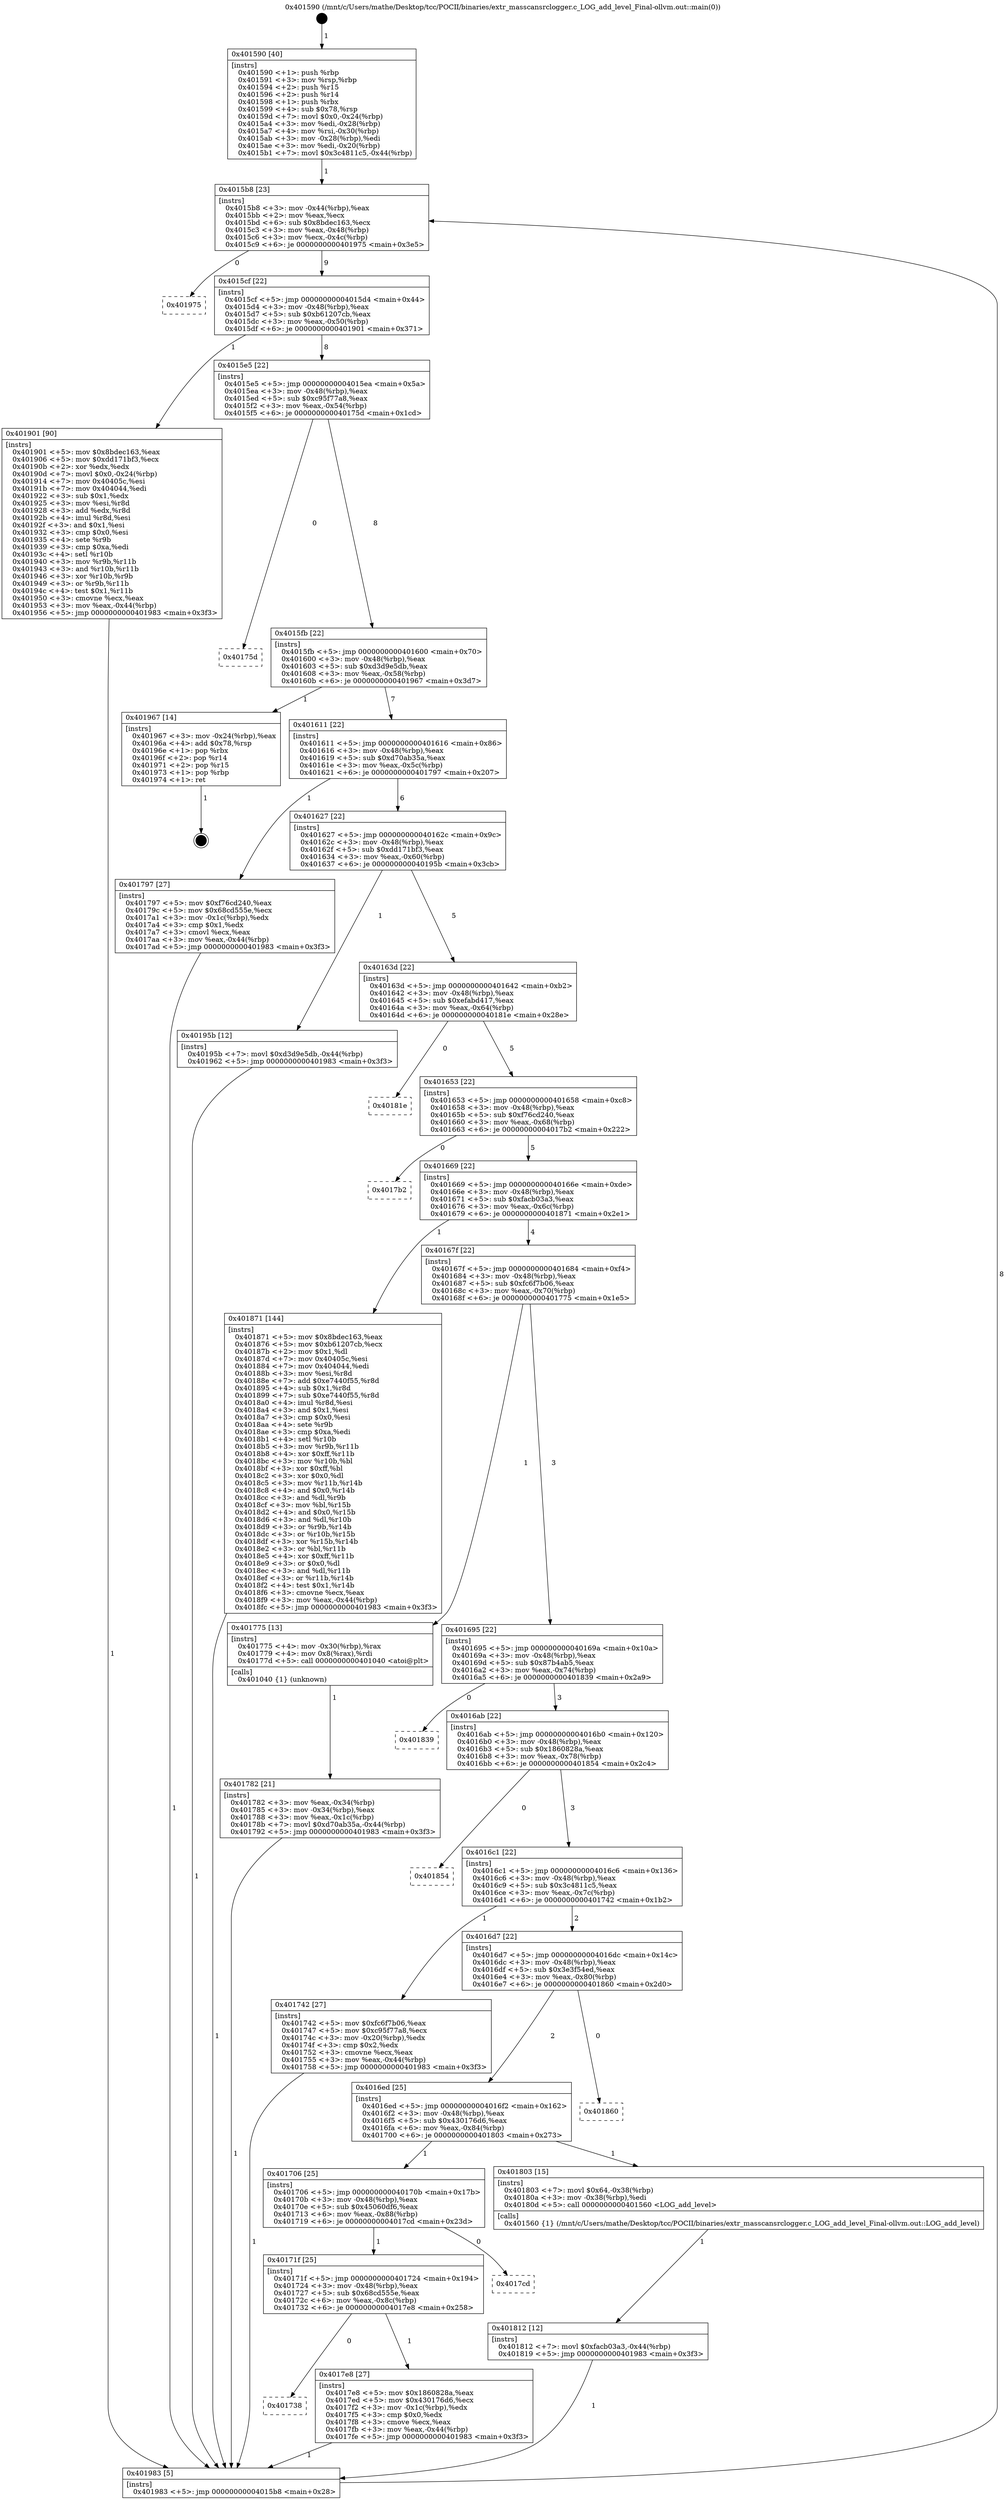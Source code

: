 digraph "0x401590" {
  label = "0x401590 (/mnt/c/Users/mathe/Desktop/tcc/POCII/binaries/extr_masscansrclogger.c_LOG_add_level_Final-ollvm.out::main(0))"
  labelloc = "t"
  node[shape=record]

  Entry [label="",width=0.3,height=0.3,shape=circle,fillcolor=black,style=filled]
  "0x4015b8" [label="{
     0x4015b8 [23]\l
     | [instrs]\l
     &nbsp;&nbsp;0x4015b8 \<+3\>: mov -0x44(%rbp),%eax\l
     &nbsp;&nbsp;0x4015bb \<+2\>: mov %eax,%ecx\l
     &nbsp;&nbsp;0x4015bd \<+6\>: sub $0x8bdec163,%ecx\l
     &nbsp;&nbsp;0x4015c3 \<+3\>: mov %eax,-0x48(%rbp)\l
     &nbsp;&nbsp;0x4015c6 \<+3\>: mov %ecx,-0x4c(%rbp)\l
     &nbsp;&nbsp;0x4015c9 \<+6\>: je 0000000000401975 \<main+0x3e5\>\l
  }"]
  "0x401975" [label="{
     0x401975\l
  }", style=dashed]
  "0x4015cf" [label="{
     0x4015cf [22]\l
     | [instrs]\l
     &nbsp;&nbsp;0x4015cf \<+5\>: jmp 00000000004015d4 \<main+0x44\>\l
     &nbsp;&nbsp;0x4015d4 \<+3\>: mov -0x48(%rbp),%eax\l
     &nbsp;&nbsp;0x4015d7 \<+5\>: sub $0xb61207cb,%eax\l
     &nbsp;&nbsp;0x4015dc \<+3\>: mov %eax,-0x50(%rbp)\l
     &nbsp;&nbsp;0x4015df \<+6\>: je 0000000000401901 \<main+0x371\>\l
  }"]
  Exit [label="",width=0.3,height=0.3,shape=circle,fillcolor=black,style=filled,peripheries=2]
  "0x401901" [label="{
     0x401901 [90]\l
     | [instrs]\l
     &nbsp;&nbsp;0x401901 \<+5\>: mov $0x8bdec163,%eax\l
     &nbsp;&nbsp;0x401906 \<+5\>: mov $0xdd171bf3,%ecx\l
     &nbsp;&nbsp;0x40190b \<+2\>: xor %edx,%edx\l
     &nbsp;&nbsp;0x40190d \<+7\>: movl $0x0,-0x24(%rbp)\l
     &nbsp;&nbsp;0x401914 \<+7\>: mov 0x40405c,%esi\l
     &nbsp;&nbsp;0x40191b \<+7\>: mov 0x404044,%edi\l
     &nbsp;&nbsp;0x401922 \<+3\>: sub $0x1,%edx\l
     &nbsp;&nbsp;0x401925 \<+3\>: mov %esi,%r8d\l
     &nbsp;&nbsp;0x401928 \<+3\>: add %edx,%r8d\l
     &nbsp;&nbsp;0x40192b \<+4\>: imul %r8d,%esi\l
     &nbsp;&nbsp;0x40192f \<+3\>: and $0x1,%esi\l
     &nbsp;&nbsp;0x401932 \<+3\>: cmp $0x0,%esi\l
     &nbsp;&nbsp;0x401935 \<+4\>: sete %r9b\l
     &nbsp;&nbsp;0x401939 \<+3\>: cmp $0xa,%edi\l
     &nbsp;&nbsp;0x40193c \<+4\>: setl %r10b\l
     &nbsp;&nbsp;0x401940 \<+3\>: mov %r9b,%r11b\l
     &nbsp;&nbsp;0x401943 \<+3\>: and %r10b,%r11b\l
     &nbsp;&nbsp;0x401946 \<+3\>: xor %r10b,%r9b\l
     &nbsp;&nbsp;0x401949 \<+3\>: or %r9b,%r11b\l
     &nbsp;&nbsp;0x40194c \<+4\>: test $0x1,%r11b\l
     &nbsp;&nbsp;0x401950 \<+3\>: cmovne %ecx,%eax\l
     &nbsp;&nbsp;0x401953 \<+3\>: mov %eax,-0x44(%rbp)\l
     &nbsp;&nbsp;0x401956 \<+5\>: jmp 0000000000401983 \<main+0x3f3\>\l
  }"]
  "0x4015e5" [label="{
     0x4015e5 [22]\l
     | [instrs]\l
     &nbsp;&nbsp;0x4015e5 \<+5\>: jmp 00000000004015ea \<main+0x5a\>\l
     &nbsp;&nbsp;0x4015ea \<+3\>: mov -0x48(%rbp),%eax\l
     &nbsp;&nbsp;0x4015ed \<+5\>: sub $0xc95f77a8,%eax\l
     &nbsp;&nbsp;0x4015f2 \<+3\>: mov %eax,-0x54(%rbp)\l
     &nbsp;&nbsp;0x4015f5 \<+6\>: je 000000000040175d \<main+0x1cd\>\l
  }"]
  "0x401812" [label="{
     0x401812 [12]\l
     | [instrs]\l
     &nbsp;&nbsp;0x401812 \<+7\>: movl $0xfacb03a3,-0x44(%rbp)\l
     &nbsp;&nbsp;0x401819 \<+5\>: jmp 0000000000401983 \<main+0x3f3\>\l
  }"]
  "0x40175d" [label="{
     0x40175d\l
  }", style=dashed]
  "0x4015fb" [label="{
     0x4015fb [22]\l
     | [instrs]\l
     &nbsp;&nbsp;0x4015fb \<+5\>: jmp 0000000000401600 \<main+0x70\>\l
     &nbsp;&nbsp;0x401600 \<+3\>: mov -0x48(%rbp),%eax\l
     &nbsp;&nbsp;0x401603 \<+5\>: sub $0xd3d9e5db,%eax\l
     &nbsp;&nbsp;0x401608 \<+3\>: mov %eax,-0x58(%rbp)\l
     &nbsp;&nbsp;0x40160b \<+6\>: je 0000000000401967 \<main+0x3d7\>\l
  }"]
  "0x401738" [label="{
     0x401738\l
  }", style=dashed]
  "0x401967" [label="{
     0x401967 [14]\l
     | [instrs]\l
     &nbsp;&nbsp;0x401967 \<+3\>: mov -0x24(%rbp),%eax\l
     &nbsp;&nbsp;0x40196a \<+4\>: add $0x78,%rsp\l
     &nbsp;&nbsp;0x40196e \<+1\>: pop %rbx\l
     &nbsp;&nbsp;0x40196f \<+2\>: pop %r14\l
     &nbsp;&nbsp;0x401971 \<+2\>: pop %r15\l
     &nbsp;&nbsp;0x401973 \<+1\>: pop %rbp\l
     &nbsp;&nbsp;0x401974 \<+1\>: ret\l
  }"]
  "0x401611" [label="{
     0x401611 [22]\l
     | [instrs]\l
     &nbsp;&nbsp;0x401611 \<+5\>: jmp 0000000000401616 \<main+0x86\>\l
     &nbsp;&nbsp;0x401616 \<+3\>: mov -0x48(%rbp),%eax\l
     &nbsp;&nbsp;0x401619 \<+5\>: sub $0xd70ab35a,%eax\l
     &nbsp;&nbsp;0x40161e \<+3\>: mov %eax,-0x5c(%rbp)\l
     &nbsp;&nbsp;0x401621 \<+6\>: je 0000000000401797 \<main+0x207\>\l
  }"]
  "0x4017e8" [label="{
     0x4017e8 [27]\l
     | [instrs]\l
     &nbsp;&nbsp;0x4017e8 \<+5\>: mov $0x1860828a,%eax\l
     &nbsp;&nbsp;0x4017ed \<+5\>: mov $0x430176d6,%ecx\l
     &nbsp;&nbsp;0x4017f2 \<+3\>: mov -0x1c(%rbp),%edx\l
     &nbsp;&nbsp;0x4017f5 \<+3\>: cmp $0x0,%edx\l
     &nbsp;&nbsp;0x4017f8 \<+3\>: cmove %ecx,%eax\l
     &nbsp;&nbsp;0x4017fb \<+3\>: mov %eax,-0x44(%rbp)\l
     &nbsp;&nbsp;0x4017fe \<+5\>: jmp 0000000000401983 \<main+0x3f3\>\l
  }"]
  "0x401797" [label="{
     0x401797 [27]\l
     | [instrs]\l
     &nbsp;&nbsp;0x401797 \<+5\>: mov $0xf76cd240,%eax\l
     &nbsp;&nbsp;0x40179c \<+5\>: mov $0x68cd555e,%ecx\l
     &nbsp;&nbsp;0x4017a1 \<+3\>: mov -0x1c(%rbp),%edx\l
     &nbsp;&nbsp;0x4017a4 \<+3\>: cmp $0x1,%edx\l
     &nbsp;&nbsp;0x4017a7 \<+3\>: cmovl %ecx,%eax\l
     &nbsp;&nbsp;0x4017aa \<+3\>: mov %eax,-0x44(%rbp)\l
     &nbsp;&nbsp;0x4017ad \<+5\>: jmp 0000000000401983 \<main+0x3f3\>\l
  }"]
  "0x401627" [label="{
     0x401627 [22]\l
     | [instrs]\l
     &nbsp;&nbsp;0x401627 \<+5\>: jmp 000000000040162c \<main+0x9c\>\l
     &nbsp;&nbsp;0x40162c \<+3\>: mov -0x48(%rbp),%eax\l
     &nbsp;&nbsp;0x40162f \<+5\>: sub $0xdd171bf3,%eax\l
     &nbsp;&nbsp;0x401634 \<+3\>: mov %eax,-0x60(%rbp)\l
     &nbsp;&nbsp;0x401637 \<+6\>: je 000000000040195b \<main+0x3cb\>\l
  }"]
  "0x40171f" [label="{
     0x40171f [25]\l
     | [instrs]\l
     &nbsp;&nbsp;0x40171f \<+5\>: jmp 0000000000401724 \<main+0x194\>\l
     &nbsp;&nbsp;0x401724 \<+3\>: mov -0x48(%rbp),%eax\l
     &nbsp;&nbsp;0x401727 \<+5\>: sub $0x68cd555e,%eax\l
     &nbsp;&nbsp;0x40172c \<+6\>: mov %eax,-0x8c(%rbp)\l
     &nbsp;&nbsp;0x401732 \<+6\>: je 00000000004017e8 \<main+0x258\>\l
  }"]
  "0x40195b" [label="{
     0x40195b [12]\l
     | [instrs]\l
     &nbsp;&nbsp;0x40195b \<+7\>: movl $0xd3d9e5db,-0x44(%rbp)\l
     &nbsp;&nbsp;0x401962 \<+5\>: jmp 0000000000401983 \<main+0x3f3\>\l
  }"]
  "0x40163d" [label="{
     0x40163d [22]\l
     | [instrs]\l
     &nbsp;&nbsp;0x40163d \<+5\>: jmp 0000000000401642 \<main+0xb2\>\l
     &nbsp;&nbsp;0x401642 \<+3\>: mov -0x48(%rbp),%eax\l
     &nbsp;&nbsp;0x401645 \<+5\>: sub $0xefabd417,%eax\l
     &nbsp;&nbsp;0x40164a \<+3\>: mov %eax,-0x64(%rbp)\l
     &nbsp;&nbsp;0x40164d \<+6\>: je 000000000040181e \<main+0x28e\>\l
  }"]
  "0x4017cd" [label="{
     0x4017cd\l
  }", style=dashed]
  "0x40181e" [label="{
     0x40181e\l
  }", style=dashed]
  "0x401653" [label="{
     0x401653 [22]\l
     | [instrs]\l
     &nbsp;&nbsp;0x401653 \<+5\>: jmp 0000000000401658 \<main+0xc8\>\l
     &nbsp;&nbsp;0x401658 \<+3\>: mov -0x48(%rbp),%eax\l
     &nbsp;&nbsp;0x40165b \<+5\>: sub $0xf76cd240,%eax\l
     &nbsp;&nbsp;0x401660 \<+3\>: mov %eax,-0x68(%rbp)\l
     &nbsp;&nbsp;0x401663 \<+6\>: je 00000000004017b2 \<main+0x222\>\l
  }"]
  "0x401706" [label="{
     0x401706 [25]\l
     | [instrs]\l
     &nbsp;&nbsp;0x401706 \<+5\>: jmp 000000000040170b \<main+0x17b\>\l
     &nbsp;&nbsp;0x40170b \<+3\>: mov -0x48(%rbp),%eax\l
     &nbsp;&nbsp;0x40170e \<+5\>: sub $0x45060df6,%eax\l
     &nbsp;&nbsp;0x401713 \<+6\>: mov %eax,-0x88(%rbp)\l
     &nbsp;&nbsp;0x401719 \<+6\>: je 00000000004017cd \<main+0x23d\>\l
  }"]
  "0x4017b2" [label="{
     0x4017b2\l
  }", style=dashed]
  "0x401669" [label="{
     0x401669 [22]\l
     | [instrs]\l
     &nbsp;&nbsp;0x401669 \<+5\>: jmp 000000000040166e \<main+0xde\>\l
     &nbsp;&nbsp;0x40166e \<+3\>: mov -0x48(%rbp),%eax\l
     &nbsp;&nbsp;0x401671 \<+5\>: sub $0xfacb03a3,%eax\l
     &nbsp;&nbsp;0x401676 \<+3\>: mov %eax,-0x6c(%rbp)\l
     &nbsp;&nbsp;0x401679 \<+6\>: je 0000000000401871 \<main+0x2e1\>\l
  }"]
  "0x401803" [label="{
     0x401803 [15]\l
     | [instrs]\l
     &nbsp;&nbsp;0x401803 \<+7\>: movl $0x64,-0x38(%rbp)\l
     &nbsp;&nbsp;0x40180a \<+3\>: mov -0x38(%rbp),%edi\l
     &nbsp;&nbsp;0x40180d \<+5\>: call 0000000000401560 \<LOG_add_level\>\l
     | [calls]\l
     &nbsp;&nbsp;0x401560 \{1\} (/mnt/c/Users/mathe/Desktop/tcc/POCII/binaries/extr_masscansrclogger.c_LOG_add_level_Final-ollvm.out::LOG_add_level)\l
  }"]
  "0x401871" [label="{
     0x401871 [144]\l
     | [instrs]\l
     &nbsp;&nbsp;0x401871 \<+5\>: mov $0x8bdec163,%eax\l
     &nbsp;&nbsp;0x401876 \<+5\>: mov $0xb61207cb,%ecx\l
     &nbsp;&nbsp;0x40187b \<+2\>: mov $0x1,%dl\l
     &nbsp;&nbsp;0x40187d \<+7\>: mov 0x40405c,%esi\l
     &nbsp;&nbsp;0x401884 \<+7\>: mov 0x404044,%edi\l
     &nbsp;&nbsp;0x40188b \<+3\>: mov %esi,%r8d\l
     &nbsp;&nbsp;0x40188e \<+7\>: add $0xe7440f55,%r8d\l
     &nbsp;&nbsp;0x401895 \<+4\>: sub $0x1,%r8d\l
     &nbsp;&nbsp;0x401899 \<+7\>: sub $0xe7440f55,%r8d\l
     &nbsp;&nbsp;0x4018a0 \<+4\>: imul %r8d,%esi\l
     &nbsp;&nbsp;0x4018a4 \<+3\>: and $0x1,%esi\l
     &nbsp;&nbsp;0x4018a7 \<+3\>: cmp $0x0,%esi\l
     &nbsp;&nbsp;0x4018aa \<+4\>: sete %r9b\l
     &nbsp;&nbsp;0x4018ae \<+3\>: cmp $0xa,%edi\l
     &nbsp;&nbsp;0x4018b1 \<+4\>: setl %r10b\l
     &nbsp;&nbsp;0x4018b5 \<+3\>: mov %r9b,%r11b\l
     &nbsp;&nbsp;0x4018b8 \<+4\>: xor $0xff,%r11b\l
     &nbsp;&nbsp;0x4018bc \<+3\>: mov %r10b,%bl\l
     &nbsp;&nbsp;0x4018bf \<+3\>: xor $0xff,%bl\l
     &nbsp;&nbsp;0x4018c2 \<+3\>: xor $0x0,%dl\l
     &nbsp;&nbsp;0x4018c5 \<+3\>: mov %r11b,%r14b\l
     &nbsp;&nbsp;0x4018c8 \<+4\>: and $0x0,%r14b\l
     &nbsp;&nbsp;0x4018cc \<+3\>: and %dl,%r9b\l
     &nbsp;&nbsp;0x4018cf \<+3\>: mov %bl,%r15b\l
     &nbsp;&nbsp;0x4018d2 \<+4\>: and $0x0,%r15b\l
     &nbsp;&nbsp;0x4018d6 \<+3\>: and %dl,%r10b\l
     &nbsp;&nbsp;0x4018d9 \<+3\>: or %r9b,%r14b\l
     &nbsp;&nbsp;0x4018dc \<+3\>: or %r10b,%r15b\l
     &nbsp;&nbsp;0x4018df \<+3\>: xor %r15b,%r14b\l
     &nbsp;&nbsp;0x4018e2 \<+3\>: or %bl,%r11b\l
     &nbsp;&nbsp;0x4018e5 \<+4\>: xor $0xff,%r11b\l
     &nbsp;&nbsp;0x4018e9 \<+3\>: or $0x0,%dl\l
     &nbsp;&nbsp;0x4018ec \<+3\>: and %dl,%r11b\l
     &nbsp;&nbsp;0x4018ef \<+3\>: or %r11b,%r14b\l
     &nbsp;&nbsp;0x4018f2 \<+4\>: test $0x1,%r14b\l
     &nbsp;&nbsp;0x4018f6 \<+3\>: cmovne %ecx,%eax\l
     &nbsp;&nbsp;0x4018f9 \<+3\>: mov %eax,-0x44(%rbp)\l
     &nbsp;&nbsp;0x4018fc \<+5\>: jmp 0000000000401983 \<main+0x3f3\>\l
  }"]
  "0x40167f" [label="{
     0x40167f [22]\l
     | [instrs]\l
     &nbsp;&nbsp;0x40167f \<+5\>: jmp 0000000000401684 \<main+0xf4\>\l
     &nbsp;&nbsp;0x401684 \<+3\>: mov -0x48(%rbp),%eax\l
     &nbsp;&nbsp;0x401687 \<+5\>: sub $0xfc6f7b06,%eax\l
     &nbsp;&nbsp;0x40168c \<+3\>: mov %eax,-0x70(%rbp)\l
     &nbsp;&nbsp;0x40168f \<+6\>: je 0000000000401775 \<main+0x1e5\>\l
  }"]
  "0x4016ed" [label="{
     0x4016ed [25]\l
     | [instrs]\l
     &nbsp;&nbsp;0x4016ed \<+5\>: jmp 00000000004016f2 \<main+0x162\>\l
     &nbsp;&nbsp;0x4016f2 \<+3\>: mov -0x48(%rbp),%eax\l
     &nbsp;&nbsp;0x4016f5 \<+5\>: sub $0x430176d6,%eax\l
     &nbsp;&nbsp;0x4016fa \<+6\>: mov %eax,-0x84(%rbp)\l
     &nbsp;&nbsp;0x401700 \<+6\>: je 0000000000401803 \<main+0x273\>\l
  }"]
  "0x401775" [label="{
     0x401775 [13]\l
     | [instrs]\l
     &nbsp;&nbsp;0x401775 \<+4\>: mov -0x30(%rbp),%rax\l
     &nbsp;&nbsp;0x401779 \<+4\>: mov 0x8(%rax),%rdi\l
     &nbsp;&nbsp;0x40177d \<+5\>: call 0000000000401040 \<atoi@plt\>\l
     | [calls]\l
     &nbsp;&nbsp;0x401040 \{1\} (unknown)\l
  }"]
  "0x401695" [label="{
     0x401695 [22]\l
     | [instrs]\l
     &nbsp;&nbsp;0x401695 \<+5\>: jmp 000000000040169a \<main+0x10a\>\l
     &nbsp;&nbsp;0x40169a \<+3\>: mov -0x48(%rbp),%eax\l
     &nbsp;&nbsp;0x40169d \<+5\>: sub $0x87b4ab5,%eax\l
     &nbsp;&nbsp;0x4016a2 \<+3\>: mov %eax,-0x74(%rbp)\l
     &nbsp;&nbsp;0x4016a5 \<+6\>: je 0000000000401839 \<main+0x2a9\>\l
  }"]
  "0x401860" [label="{
     0x401860\l
  }", style=dashed]
  "0x401839" [label="{
     0x401839\l
  }", style=dashed]
  "0x4016ab" [label="{
     0x4016ab [22]\l
     | [instrs]\l
     &nbsp;&nbsp;0x4016ab \<+5\>: jmp 00000000004016b0 \<main+0x120\>\l
     &nbsp;&nbsp;0x4016b0 \<+3\>: mov -0x48(%rbp),%eax\l
     &nbsp;&nbsp;0x4016b3 \<+5\>: sub $0x1860828a,%eax\l
     &nbsp;&nbsp;0x4016b8 \<+3\>: mov %eax,-0x78(%rbp)\l
     &nbsp;&nbsp;0x4016bb \<+6\>: je 0000000000401854 \<main+0x2c4\>\l
  }"]
  "0x401782" [label="{
     0x401782 [21]\l
     | [instrs]\l
     &nbsp;&nbsp;0x401782 \<+3\>: mov %eax,-0x34(%rbp)\l
     &nbsp;&nbsp;0x401785 \<+3\>: mov -0x34(%rbp),%eax\l
     &nbsp;&nbsp;0x401788 \<+3\>: mov %eax,-0x1c(%rbp)\l
     &nbsp;&nbsp;0x40178b \<+7\>: movl $0xd70ab35a,-0x44(%rbp)\l
     &nbsp;&nbsp;0x401792 \<+5\>: jmp 0000000000401983 \<main+0x3f3\>\l
  }"]
  "0x401854" [label="{
     0x401854\l
  }", style=dashed]
  "0x4016c1" [label="{
     0x4016c1 [22]\l
     | [instrs]\l
     &nbsp;&nbsp;0x4016c1 \<+5\>: jmp 00000000004016c6 \<main+0x136\>\l
     &nbsp;&nbsp;0x4016c6 \<+3\>: mov -0x48(%rbp),%eax\l
     &nbsp;&nbsp;0x4016c9 \<+5\>: sub $0x3c4811c5,%eax\l
     &nbsp;&nbsp;0x4016ce \<+3\>: mov %eax,-0x7c(%rbp)\l
     &nbsp;&nbsp;0x4016d1 \<+6\>: je 0000000000401742 \<main+0x1b2\>\l
  }"]
  "0x401590" [label="{
     0x401590 [40]\l
     | [instrs]\l
     &nbsp;&nbsp;0x401590 \<+1\>: push %rbp\l
     &nbsp;&nbsp;0x401591 \<+3\>: mov %rsp,%rbp\l
     &nbsp;&nbsp;0x401594 \<+2\>: push %r15\l
     &nbsp;&nbsp;0x401596 \<+2\>: push %r14\l
     &nbsp;&nbsp;0x401598 \<+1\>: push %rbx\l
     &nbsp;&nbsp;0x401599 \<+4\>: sub $0x78,%rsp\l
     &nbsp;&nbsp;0x40159d \<+7\>: movl $0x0,-0x24(%rbp)\l
     &nbsp;&nbsp;0x4015a4 \<+3\>: mov %edi,-0x28(%rbp)\l
     &nbsp;&nbsp;0x4015a7 \<+4\>: mov %rsi,-0x30(%rbp)\l
     &nbsp;&nbsp;0x4015ab \<+3\>: mov -0x28(%rbp),%edi\l
     &nbsp;&nbsp;0x4015ae \<+3\>: mov %edi,-0x20(%rbp)\l
     &nbsp;&nbsp;0x4015b1 \<+7\>: movl $0x3c4811c5,-0x44(%rbp)\l
  }"]
  "0x401742" [label="{
     0x401742 [27]\l
     | [instrs]\l
     &nbsp;&nbsp;0x401742 \<+5\>: mov $0xfc6f7b06,%eax\l
     &nbsp;&nbsp;0x401747 \<+5\>: mov $0xc95f77a8,%ecx\l
     &nbsp;&nbsp;0x40174c \<+3\>: mov -0x20(%rbp),%edx\l
     &nbsp;&nbsp;0x40174f \<+3\>: cmp $0x2,%edx\l
     &nbsp;&nbsp;0x401752 \<+3\>: cmovne %ecx,%eax\l
     &nbsp;&nbsp;0x401755 \<+3\>: mov %eax,-0x44(%rbp)\l
     &nbsp;&nbsp;0x401758 \<+5\>: jmp 0000000000401983 \<main+0x3f3\>\l
  }"]
  "0x4016d7" [label="{
     0x4016d7 [22]\l
     | [instrs]\l
     &nbsp;&nbsp;0x4016d7 \<+5\>: jmp 00000000004016dc \<main+0x14c\>\l
     &nbsp;&nbsp;0x4016dc \<+3\>: mov -0x48(%rbp),%eax\l
     &nbsp;&nbsp;0x4016df \<+5\>: sub $0x3e3f54ed,%eax\l
     &nbsp;&nbsp;0x4016e4 \<+3\>: mov %eax,-0x80(%rbp)\l
     &nbsp;&nbsp;0x4016e7 \<+6\>: je 0000000000401860 \<main+0x2d0\>\l
  }"]
  "0x401983" [label="{
     0x401983 [5]\l
     | [instrs]\l
     &nbsp;&nbsp;0x401983 \<+5\>: jmp 00000000004015b8 \<main+0x28\>\l
  }"]
  Entry -> "0x401590" [label=" 1"]
  "0x4015b8" -> "0x401975" [label=" 0"]
  "0x4015b8" -> "0x4015cf" [label=" 9"]
  "0x401967" -> Exit [label=" 1"]
  "0x4015cf" -> "0x401901" [label=" 1"]
  "0x4015cf" -> "0x4015e5" [label=" 8"]
  "0x40195b" -> "0x401983" [label=" 1"]
  "0x4015e5" -> "0x40175d" [label=" 0"]
  "0x4015e5" -> "0x4015fb" [label=" 8"]
  "0x401901" -> "0x401983" [label=" 1"]
  "0x4015fb" -> "0x401967" [label=" 1"]
  "0x4015fb" -> "0x401611" [label=" 7"]
  "0x401871" -> "0x401983" [label=" 1"]
  "0x401611" -> "0x401797" [label=" 1"]
  "0x401611" -> "0x401627" [label=" 6"]
  "0x401812" -> "0x401983" [label=" 1"]
  "0x401627" -> "0x40195b" [label=" 1"]
  "0x401627" -> "0x40163d" [label=" 5"]
  "0x4017e8" -> "0x401983" [label=" 1"]
  "0x40163d" -> "0x40181e" [label=" 0"]
  "0x40163d" -> "0x401653" [label=" 5"]
  "0x40171f" -> "0x401738" [label=" 0"]
  "0x401653" -> "0x4017b2" [label=" 0"]
  "0x401653" -> "0x401669" [label=" 5"]
  "0x401803" -> "0x401812" [label=" 1"]
  "0x401669" -> "0x401871" [label=" 1"]
  "0x401669" -> "0x40167f" [label=" 4"]
  "0x401706" -> "0x40171f" [label=" 1"]
  "0x40167f" -> "0x401775" [label=" 1"]
  "0x40167f" -> "0x401695" [label=" 3"]
  "0x40171f" -> "0x4017e8" [label=" 1"]
  "0x401695" -> "0x401839" [label=" 0"]
  "0x401695" -> "0x4016ab" [label=" 3"]
  "0x4016ed" -> "0x401706" [label=" 1"]
  "0x4016ab" -> "0x401854" [label=" 0"]
  "0x4016ab" -> "0x4016c1" [label=" 3"]
  "0x401706" -> "0x4017cd" [label=" 0"]
  "0x4016c1" -> "0x401742" [label=" 1"]
  "0x4016c1" -> "0x4016d7" [label=" 2"]
  "0x401742" -> "0x401983" [label=" 1"]
  "0x401590" -> "0x4015b8" [label=" 1"]
  "0x401983" -> "0x4015b8" [label=" 8"]
  "0x401775" -> "0x401782" [label=" 1"]
  "0x401782" -> "0x401983" [label=" 1"]
  "0x401797" -> "0x401983" [label=" 1"]
  "0x4016ed" -> "0x401803" [label=" 1"]
  "0x4016d7" -> "0x401860" [label=" 0"]
  "0x4016d7" -> "0x4016ed" [label=" 2"]
}
